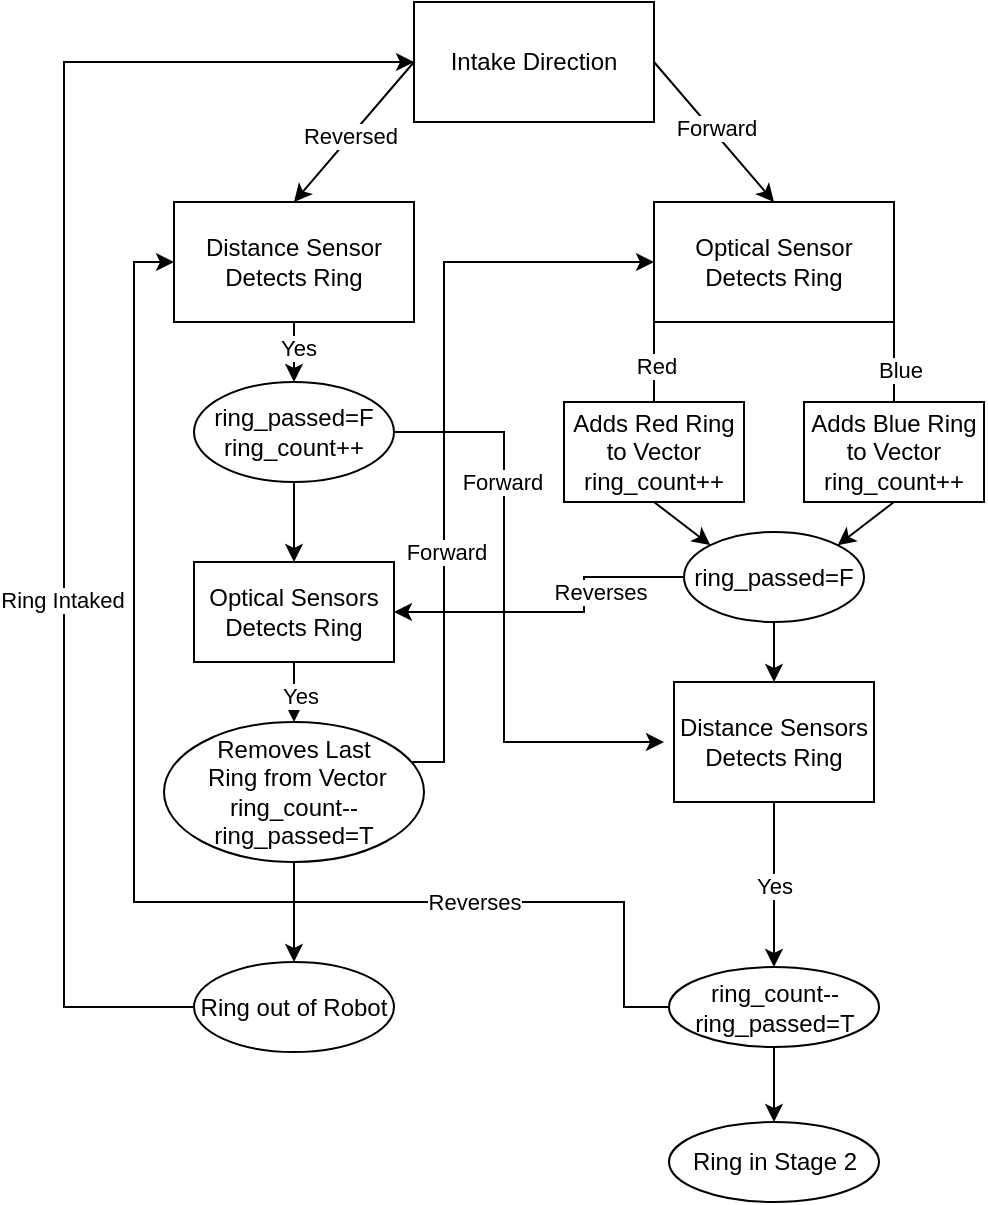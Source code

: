 <mxfile version="24.7.8">
  <diagram name="Page-1" id="D2GHbYCgjAUrTUtrcCe5">
    <mxGraphModel dx="867" dy="536" grid="1" gridSize="10" guides="1" tooltips="1" connect="1" arrows="1" fold="1" page="1" pageScale="1" pageWidth="850" pageHeight="1100" math="0" shadow="0">
      <root>
        <mxCell id="0" />
        <mxCell id="1" parent="0" />
        <mxCell id="att3FbtHmocYUFxoqvQi-1" value="Intake Direction" style="rounded=0;whiteSpace=wrap;html=1;" parent="1" vertex="1">
          <mxGeometry x="365" y="80" width="120" height="60" as="geometry" />
        </mxCell>
        <mxCell id="att3FbtHmocYUFxoqvQi-2" value="Optical Sensor Detects Ring" style="rounded=0;whiteSpace=wrap;html=1;" parent="1" vertex="1">
          <mxGeometry x="485" y="180" width="120" height="60" as="geometry" />
        </mxCell>
        <mxCell id="att3FbtHmocYUFxoqvQi-3" value="&lt;div&gt;Distance Sensor Detects Ring&lt;/div&gt;" style="rounded=0;whiteSpace=wrap;html=1;" parent="1" vertex="1">
          <mxGeometry x="245" y="180" width="120" height="60" as="geometry" />
        </mxCell>
        <mxCell id="att3FbtHmocYUFxoqvQi-4" value="" style="endArrow=classic;html=1;rounded=0;exitX=0;exitY=0.5;exitDx=0;exitDy=0;entryX=0.5;entryY=0;entryDx=0;entryDy=0;" parent="1" source="att3FbtHmocYUFxoqvQi-1" target="att3FbtHmocYUFxoqvQi-3" edge="1">
          <mxGeometry width="50" height="50" relative="1" as="geometry">
            <mxPoint x="400" y="340" as="sourcePoint" />
            <mxPoint x="450" y="290" as="targetPoint" />
          </mxGeometry>
        </mxCell>
        <mxCell id="att3FbtHmocYUFxoqvQi-5" value="Reversed" style="edgeLabel;html=1;align=center;verticalAlign=middle;resizable=0;points=[];" parent="att3FbtHmocYUFxoqvQi-4" vertex="1" connectable="0">
          <mxGeometry x="0.061" relative="1" as="geometry">
            <mxPoint as="offset" />
          </mxGeometry>
        </mxCell>
        <mxCell id="att3FbtHmocYUFxoqvQi-7" value="" style="endArrow=classic;html=1;rounded=0;exitX=1;exitY=0.5;exitDx=0;exitDy=0;entryX=0.5;entryY=0;entryDx=0;entryDy=0;" parent="1" source="att3FbtHmocYUFxoqvQi-1" target="att3FbtHmocYUFxoqvQi-2" edge="1">
          <mxGeometry width="50" height="50" relative="1" as="geometry">
            <mxPoint x="400" y="340" as="sourcePoint" />
            <mxPoint x="450" y="290" as="targetPoint" />
          </mxGeometry>
        </mxCell>
        <mxCell id="att3FbtHmocYUFxoqvQi-8" value="Forward" style="edgeLabel;html=1;align=center;verticalAlign=middle;resizable=0;points=[];" parent="att3FbtHmocYUFxoqvQi-7" vertex="1" connectable="0">
          <mxGeometry x="-0.035" y="3" relative="1" as="geometry">
            <mxPoint y="1" as="offset" />
          </mxGeometry>
        </mxCell>
        <mxCell id="att3FbtHmocYUFxoqvQi-9" value="" style="endArrow=classic;html=1;rounded=0;exitX=0;exitY=1;exitDx=0;exitDy=0;" parent="1" source="att3FbtHmocYUFxoqvQi-2" edge="1">
          <mxGeometry width="50" height="50" relative="1" as="geometry">
            <mxPoint x="490" y="460" as="sourcePoint" />
            <mxPoint x="485" y="300" as="targetPoint" />
          </mxGeometry>
        </mxCell>
        <mxCell id="att3FbtHmocYUFxoqvQi-27" value="Red" style="edgeLabel;html=1;align=center;verticalAlign=middle;resizable=0;points=[];" parent="att3FbtHmocYUFxoqvQi-9" vertex="1" connectable="0">
          <mxGeometry x="-0.267" y="1" relative="1" as="geometry">
            <mxPoint as="offset" />
          </mxGeometry>
        </mxCell>
        <mxCell id="att3FbtHmocYUFxoqvQi-10" value="&lt;div&gt;Adds Red Ring to Vector&lt;br&gt;&lt;/div&gt;&lt;div&gt;ring_count++&lt;br&gt;&lt;/div&gt;" style="rounded=0;whiteSpace=wrap;html=1;" parent="1" vertex="1">
          <mxGeometry x="440" y="280" width="90" height="50" as="geometry" />
        </mxCell>
        <mxCell id="att3FbtHmocYUFxoqvQi-11" value="" style="endArrow=classic;html=1;rounded=0;exitX=1;exitY=1;exitDx=0;exitDy=0;" parent="1" source="att3FbtHmocYUFxoqvQi-2" edge="1">
          <mxGeometry width="50" height="50" relative="1" as="geometry">
            <mxPoint x="690" y="280" as="sourcePoint" />
            <mxPoint x="605" y="300" as="targetPoint" />
          </mxGeometry>
        </mxCell>
        <mxCell id="att3FbtHmocYUFxoqvQi-26" value="Blue" style="edgeLabel;html=1;align=center;verticalAlign=middle;resizable=0;points=[];" parent="att3FbtHmocYUFxoqvQi-11" vertex="1" connectable="0">
          <mxGeometry x="-0.2" y="3" relative="1" as="geometry">
            <mxPoint as="offset" />
          </mxGeometry>
        </mxCell>
        <mxCell id="att3FbtHmocYUFxoqvQi-12" value="&lt;div&gt;Adds Blue Ring to Vector&lt;/div&gt;&lt;div&gt;ring_count++&lt;br&gt;&lt;/div&gt;" style="rounded=0;whiteSpace=wrap;html=1;" parent="1" vertex="1">
          <mxGeometry x="560" y="280" width="90" height="50" as="geometry" />
        </mxCell>
        <mxCell id="iG2I1TWmn7zwKG068rrQ-39" value="Yes" style="edgeStyle=orthogonalEdgeStyle;rounded=0;orthogonalLoop=1;jettySize=auto;html=1;" edge="1" parent="1" source="att3FbtHmocYUFxoqvQi-13" target="iG2I1TWmn7zwKG068rrQ-38">
          <mxGeometry relative="1" as="geometry" />
        </mxCell>
        <mxCell id="iG2I1TWmn7zwKG068rrQ-41" style="edgeStyle=orthogonalEdgeStyle;rounded=0;orthogonalLoop=1;jettySize=auto;html=1;entryX=0;entryY=0.5;entryDx=0;entryDy=0;exitX=0;exitY=0.5;exitDx=0;exitDy=0;" edge="1" parent="1" source="iG2I1TWmn7zwKG068rrQ-38" target="att3FbtHmocYUFxoqvQi-3">
          <mxGeometry relative="1" as="geometry">
            <Array as="points">
              <mxPoint x="470" y="583" />
              <mxPoint x="470" y="530" />
              <mxPoint x="225" y="530" />
              <mxPoint x="225" y="210" />
            </Array>
          </mxGeometry>
        </mxCell>
        <mxCell id="iG2I1TWmn7zwKG068rrQ-42" value="Reverses" style="edgeLabel;html=1;align=center;verticalAlign=middle;resizable=0;points=[];" vertex="1" connectable="0" parent="iG2I1TWmn7zwKG068rrQ-41">
          <mxGeometry x="-0.545" relative="1" as="geometry">
            <mxPoint as="offset" />
          </mxGeometry>
        </mxCell>
        <mxCell id="att3FbtHmocYUFxoqvQi-13" value="&lt;div&gt;Distance Sensors Detects Ring&lt;/div&gt;" style="rounded=0;whiteSpace=wrap;html=1;" parent="1" vertex="1">
          <mxGeometry x="495" y="420" width="100" height="60" as="geometry" />
        </mxCell>
        <mxCell id="att3FbtHmocYUFxoqvQi-15" value="" style="endArrow=classic;html=1;rounded=0;exitX=0.5;exitY=1;exitDx=0;exitDy=0;entryX=1;entryY=0;entryDx=0;entryDy=0;" parent="1" source="att3FbtHmocYUFxoqvQi-12" target="iG2I1TWmn7zwKG068rrQ-33" edge="1">
          <mxGeometry width="50" height="50" relative="1" as="geometry">
            <mxPoint x="340" y="460" as="sourcePoint" />
            <mxPoint x="600" y="360" as="targetPoint" />
          </mxGeometry>
        </mxCell>
        <mxCell id="att3FbtHmocYUFxoqvQi-20" value="" style="endArrow=classic;html=1;rounded=0;exitX=0.5;exitY=1;exitDx=0;exitDy=0;entryX=0.5;entryY=0;entryDx=0;entryDy=0;" parent="1" source="att3FbtHmocYUFxoqvQi-3" edge="1" target="iG2I1TWmn7zwKG068rrQ-34">
          <mxGeometry width="50" height="50" relative="1" as="geometry">
            <mxPoint x="290" y="370" as="sourcePoint" />
            <mxPoint x="220" y="260" as="targetPoint" />
          </mxGeometry>
        </mxCell>
        <mxCell id="att3FbtHmocYUFxoqvQi-30" value="Yes" style="edgeLabel;html=1;align=center;verticalAlign=middle;resizable=0;points=[];" parent="att3FbtHmocYUFxoqvQi-20" vertex="1" connectable="0">
          <mxGeometry x="-0.12" y="2" relative="1" as="geometry">
            <mxPoint as="offset" />
          </mxGeometry>
        </mxCell>
        <mxCell id="att3FbtHmocYUFxoqvQi-21" value="&lt;div&gt;Optical Sensors Detects Ring&lt;/div&gt;" style="rounded=0;whiteSpace=wrap;html=1;" parent="1" vertex="1">
          <mxGeometry x="255" y="360" width="100" height="50" as="geometry" />
        </mxCell>
        <mxCell id="att3FbtHmocYUFxoqvQi-22" value="" style="endArrow=classic;html=1;rounded=0;entryX=0.5;entryY=0;entryDx=0;entryDy=0;exitX=0.5;exitY=1;exitDx=0;exitDy=0;" parent="1" edge="1" target="iG2I1TWmn7zwKG068rrQ-48" source="att3FbtHmocYUFxoqvQi-21">
          <mxGeometry width="50" height="50" relative="1" as="geometry">
            <mxPoint x="305" y="480" as="sourcePoint" />
            <mxPoint x="245" y="540" as="targetPoint" />
          </mxGeometry>
        </mxCell>
        <mxCell id="att3FbtHmocYUFxoqvQi-29" value="Yes" style="edgeLabel;html=1;align=center;verticalAlign=middle;resizable=0;points=[];" parent="att3FbtHmocYUFxoqvQi-22" vertex="1" connectable="0">
          <mxGeometry x="0.133" y="3" relative="1" as="geometry">
            <mxPoint as="offset" />
          </mxGeometry>
        </mxCell>
        <mxCell id="iG2I1TWmn7zwKG068rrQ-22" style="edgeStyle=orthogonalEdgeStyle;rounded=0;orthogonalLoop=1;jettySize=auto;html=1;entryX=0;entryY=0.5;entryDx=0;entryDy=0;exitX=1;exitY=0;exitDx=0;exitDy=0;" edge="1" parent="1" source="iG2I1TWmn7zwKG068rrQ-48" target="att3FbtHmocYUFxoqvQi-2">
          <mxGeometry relative="1" as="geometry">
            <Array as="points">
              <mxPoint x="380" y="460" />
              <mxPoint x="380" y="210" />
            </Array>
          </mxGeometry>
        </mxCell>
        <mxCell id="iG2I1TWmn7zwKG068rrQ-23" value="Forward" style="edgeLabel;html=1;align=center;verticalAlign=middle;resizable=0;points=[];" vertex="1" connectable="0" parent="iG2I1TWmn7zwKG068rrQ-22">
          <mxGeometry x="-0.269" y="-1" relative="1" as="geometry">
            <mxPoint as="offset" />
          </mxGeometry>
        </mxCell>
        <mxCell id="iG2I1TWmn7zwKG068rrQ-26" value="" style="edgeStyle=orthogonalEdgeStyle;rounded=0;orthogonalLoop=1;jettySize=auto;html=1;entryX=0.5;entryY=0;entryDx=0;entryDy=0;exitX=0.5;exitY=1;exitDx=0;exitDy=0;" edge="1" parent="1" source="iG2I1TWmn7zwKG068rrQ-48" target="iG2I1TWmn7zwKG068rrQ-35">
          <mxGeometry relative="1" as="geometry" />
        </mxCell>
        <mxCell id="iG2I1TWmn7zwKG068rrQ-3" value="" style="endArrow=classic;html=1;rounded=0;exitX=0.5;exitY=1;exitDx=0;exitDy=0;entryX=0;entryY=0;entryDx=0;entryDy=0;" edge="1" parent="1" source="att3FbtHmocYUFxoqvQi-10" target="iG2I1TWmn7zwKG068rrQ-33">
          <mxGeometry width="50" height="50" relative="1" as="geometry">
            <mxPoint x="488" y="320" as="sourcePoint" />
            <mxPoint x="520" y="360" as="targetPoint" />
          </mxGeometry>
        </mxCell>
        <mxCell id="iG2I1TWmn7zwKG068rrQ-6" value="" style="edgeStyle=orthogonalEdgeStyle;rounded=0;orthogonalLoop=1;jettySize=auto;html=1;exitX=0.5;exitY=1;exitDx=0;exitDy=0;" edge="1" parent="1" source="iG2I1TWmn7zwKG068rrQ-33" target="att3FbtHmocYUFxoqvQi-13">
          <mxGeometry relative="1" as="geometry" />
        </mxCell>
        <mxCell id="iG2I1TWmn7zwKG068rrQ-16" style="edgeStyle=orthogonalEdgeStyle;rounded=0;orthogonalLoop=1;jettySize=auto;html=1;exitX=0;exitY=0.5;exitDx=0;exitDy=0;entryX=1;entryY=0.5;entryDx=0;entryDy=0;" edge="1" parent="1" source="iG2I1TWmn7zwKG068rrQ-33" target="att3FbtHmocYUFxoqvQi-21">
          <mxGeometry relative="1" as="geometry">
            <mxPoint x="310" y="420" as="targetPoint" />
            <Array as="points">
              <mxPoint x="450" y="368" />
              <mxPoint x="450" y="385" />
            </Array>
          </mxGeometry>
        </mxCell>
        <mxCell id="iG2I1TWmn7zwKG068rrQ-17" value="Reverses" style="edgeLabel;html=1;align=center;verticalAlign=middle;resizable=0;points=[];" vertex="1" connectable="0" parent="iG2I1TWmn7zwKG068rrQ-16">
          <mxGeometry x="0.067" y="-1" relative="1" as="geometry">
            <mxPoint x="27" y="-9" as="offset" />
          </mxGeometry>
        </mxCell>
        <mxCell id="iG2I1TWmn7zwKG068rrQ-13" value="" style="edgeStyle=orthogonalEdgeStyle;rounded=0;orthogonalLoop=1;jettySize=auto;html=1;exitX=0.5;exitY=1;exitDx=0;exitDy=0;" edge="1" parent="1" source="iG2I1TWmn7zwKG068rrQ-34" target="att3FbtHmocYUFxoqvQi-21">
          <mxGeometry relative="1" as="geometry" />
        </mxCell>
        <mxCell id="iG2I1TWmn7zwKG068rrQ-20" style="edgeStyle=orthogonalEdgeStyle;rounded=0;orthogonalLoop=1;jettySize=auto;html=1;exitX=1;exitY=0.5;exitDx=0;exitDy=0;" edge="1" parent="1" source="iG2I1TWmn7zwKG068rrQ-34">
          <mxGeometry relative="1" as="geometry">
            <mxPoint x="490" y="450" as="targetPoint" />
            <Array as="points">
              <mxPoint x="410" y="295" />
              <mxPoint x="410" y="450" />
            </Array>
          </mxGeometry>
        </mxCell>
        <mxCell id="iG2I1TWmn7zwKG068rrQ-21" value="Forward" style="edgeLabel;html=1;align=center;verticalAlign=middle;resizable=0;points=[];" vertex="1" connectable="0" parent="iG2I1TWmn7zwKG068rrQ-20">
          <mxGeometry x="0.082" y="-1" relative="1" as="geometry">
            <mxPoint y="-77" as="offset" />
          </mxGeometry>
        </mxCell>
        <mxCell id="iG2I1TWmn7zwKG068rrQ-33" value="&lt;div&gt;&lt;font style=&quot;font-size: 12px;&quot;&gt;ring_passed=F&lt;/font&gt;&lt;/div&gt;" style="ellipse;whiteSpace=wrap;html=1;" vertex="1" parent="1">
          <mxGeometry x="500" y="345" width="90" height="45" as="geometry" />
        </mxCell>
        <mxCell id="iG2I1TWmn7zwKG068rrQ-34" value="&lt;div&gt;&lt;font style=&quot;font-size: 12px;&quot;&gt;ring_passed=F&lt;/font&gt;&lt;/div&gt;&lt;div&gt;&lt;font style=&quot;font-size: 12px;&quot;&gt;ring_count++&lt;br&gt;&lt;/font&gt;&lt;/div&gt;" style="ellipse;whiteSpace=wrap;html=1;" vertex="1" parent="1">
          <mxGeometry x="255" y="270" width="100" height="50" as="geometry" />
        </mxCell>
        <mxCell id="iG2I1TWmn7zwKG068rrQ-36" style="edgeStyle=orthogonalEdgeStyle;rounded=0;orthogonalLoop=1;jettySize=auto;html=1;entryX=0;entryY=0.5;entryDx=0;entryDy=0;" edge="1" parent="1" source="iG2I1TWmn7zwKG068rrQ-35" target="att3FbtHmocYUFxoqvQi-1">
          <mxGeometry relative="1" as="geometry">
            <Array as="points">
              <mxPoint x="190" y="582" />
              <mxPoint x="190" y="110" />
            </Array>
          </mxGeometry>
        </mxCell>
        <mxCell id="iG2I1TWmn7zwKG068rrQ-37" value="Ring Intaked" style="edgeLabel;html=1;align=center;verticalAlign=middle;resizable=0;points=[];" vertex="1" connectable="0" parent="iG2I1TWmn7zwKG068rrQ-36">
          <mxGeometry x="-0.246" y="1" relative="1" as="geometry">
            <mxPoint as="offset" />
          </mxGeometry>
        </mxCell>
        <mxCell id="iG2I1TWmn7zwKG068rrQ-35" value="Ring out of Robot" style="ellipse;whiteSpace=wrap;html=1;" vertex="1" parent="1">
          <mxGeometry x="255" y="560" width="100" height="45" as="geometry" />
        </mxCell>
        <mxCell id="iG2I1TWmn7zwKG068rrQ-51" value="" style="edgeStyle=orthogonalEdgeStyle;rounded=0;orthogonalLoop=1;jettySize=auto;html=1;" edge="1" parent="1" source="iG2I1TWmn7zwKG068rrQ-38" target="iG2I1TWmn7zwKG068rrQ-50">
          <mxGeometry relative="1" as="geometry" />
        </mxCell>
        <mxCell id="iG2I1TWmn7zwKG068rrQ-38" value="&lt;div&gt;ring_count--&lt;/div&gt;ring_passed=T" style="ellipse;whiteSpace=wrap;html=1;" vertex="1" parent="1">
          <mxGeometry x="492.5" y="562.5" width="105" height="40" as="geometry" />
        </mxCell>
        <mxCell id="iG2I1TWmn7zwKG068rrQ-48" value="&lt;div&gt;Removes Last&lt;/div&gt;&lt;div&gt;&amp;nbsp;Ring from Vector&lt;/div&gt;&lt;div&gt;ring_count--&lt;/div&gt;ring_passed=T" style="ellipse;whiteSpace=wrap;html=1;" vertex="1" parent="1">
          <mxGeometry x="240" y="440" width="130" height="70" as="geometry" />
        </mxCell>
        <mxCell id="iG2I1TWmn7zwKG068rrQ-50" value="Ring in Stage 2" style="ellipse;whiteSpace=wrap;html=1;" vertex="1" parent="1">
          <mxGeometry x="492.5" y="640" width="105" height="40" as="geometry" />
        </mxCell>
      </root>
    </mxGraphModel>
  </diagram>
</mxfile>
